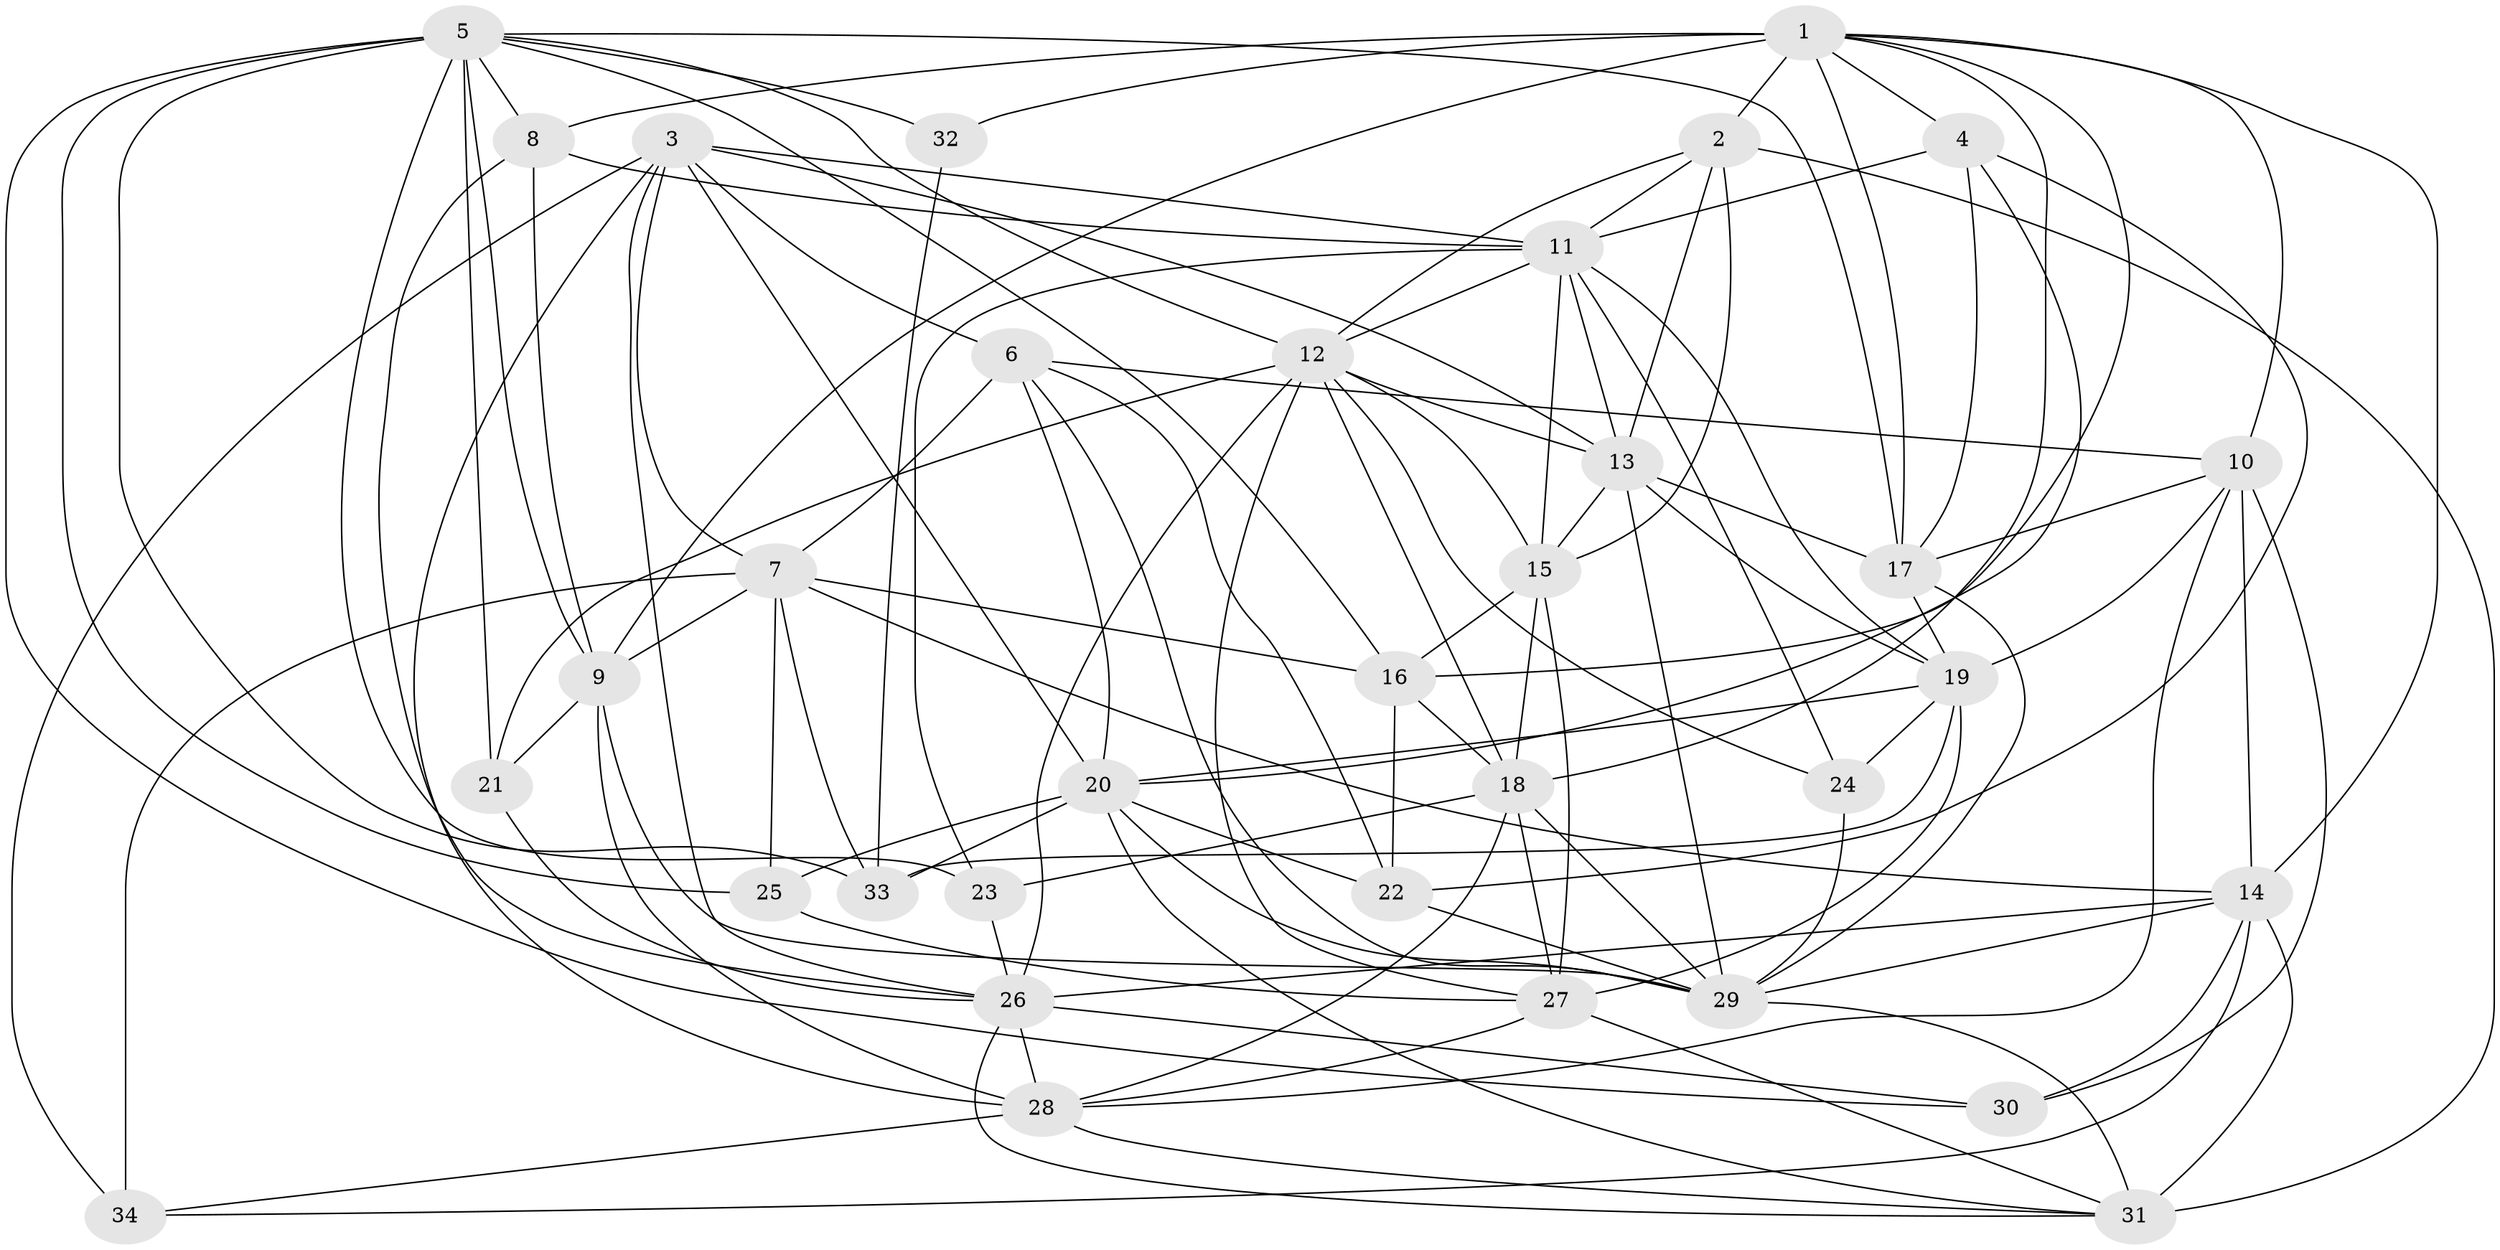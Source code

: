 // original degree distribution, {4: 1.0}
// Generated by graph-tools (version 1.1) at 2025/54/03/04/25 22:54:04]
// undirected, 34 vertices, 116 edges
graph export_dot {
  node [color=gray90,style=filled];
  1;
  2;
  3;
  4;
  5;
  6;
  7;
  8;
  9;
  10;
  11;
  12;
  13;
  14;
  15;
  16;
  17;
  18;
  19;
  20;
  21;
  22;
  23;
  24;
  25;
  26;
  27;
  28;
  29;
  30;
  31;
  32;
  33;
  34;
  1 -- 2 [weight=1.0];
  1 -- 4 [weight=1.0];
  1 -- 8 [weight=2.0];
  1 -- 9 [weight=2.0];
  1 -- 10 [weight=1.0];
  1 -- 14 [weight=1.0];
  1 -- 16 [weight=1.0];
  1 -- 17 [weight=1.0];
  1 -- 18 [weight=1.0];
  1 -- 32 [weight=1.0];
  2 -- 11 [weight=1.0];
  2 -- 12 [weight=1.0];
  2 -- 13 [weight=1.0];
  2 -- 15 [weight=1.0];
  2 -- 31 [weight=1.0];
  3 -- 6 [weight=3.0];
  3 -- 7 [weight=2.0];
  3 -- 11 [weight=1.0];
  3 -- 13 [weight=1.0];
  3 -- 20 [weight=1.0];
  3 -- 26 [weight=1.0];
  3 -- 28 [weight=1.0];
  3 -- 34 [weight=2.0];
  4 -- 11 [weight=1.0];
  4 -- 17 [weight=1.0];
  4 -- 20 [weight=2.0];
  4 -- 22 [weight=1.0];
  5 -- 8 [weight=1.0];
  5 -- 9 [weight=1.0];
  5 -- 12 [weight=1.0];
  5 -- 16 [weight=1.0];
  5 -- 17 [weight=1.0];
  5 -- 21 [weight=1.0];
  5 -- 23 [weight=1.0];
  5 -- 25 [weight=1.0];
  5 -- 30 [weight=1.0];
  5 -- 32 [weight=2.0];
  5 -- 33 [weight=1.0];
  6 -- 7 [weight=1.0];
  6 -- 10 [weight=1.0];
  6 -- 20 [weight=1.0];
  6 -- 22 [weight=1.0];
  6 -- 29 [weight=1.0];
  7 -- 9 [weight=1.0];
  7 -- 14 [weight=1.0];
  7 -- 16 [weight=1.0];
  7 -- 25 [weight=1.0];
  7 -- 33 [weight=1.0];
  7 -- 34 [weight=2.0];
  8 -- 9 [weight=1.0];
  8 -- 11 [weight=1.0];
  8 -- 26 [weight=1.0];
  9 -- 21 [weight=1.0];
  9 -- 28 [weight=3.0];
  9 -- 29 [weight=1.0];
  10 -- 14 [weight=1.0];
  10 -- 17 [weight=1.0];
  10 -- 19 [weight=1.0];
  10 -- 28 [weight=2.0];
  10 -- 30 [weight=1.0];
  11 -- 12 [weight=1.0];
  11 -- 13 [weight=2.0];
  11 -- 15 [weight=2.0];
  11 -- 19 [weight=1.0];
  11 -- 23 [weight=1.0];
  11 -- 24 [weight=1.0];
  12 -- 13 [weight=1.0];
  12 -- 15 [weight=2.0];
  12 -- 18 [weight=1.0];
  12 -- 21 [weight=1.0];
  12 -- 24 [weight=1.0];
  12 -- 26 [weight=1.0];
  12 -- 27 [weight=2.0];
  13 -- 15 [weight=2.0];
  13 -- 17 [weight=1.0];
  13 -- 19 [weight=1.0];
  13 -- 29 [weight=1.0];
  14 -- 26 [weight=2.0];
  14 -- 29 [weight=1.0];
  14 -- 30 [weight=1.0];
  14 -- 31 [weight=2.0];
  14 -- 34 [weight=1.0];
  15 -- 16 [weight=1.0];
  15 -- 18 [weight=1.0];
  15 -- 27 [weight=1.0];
  16 -- 18 [weight=1.0];
  16 -- 22 [weight=1.0];
  17 -- 19 [weight=2.0];
  17 -- 29 [weight=1.0];
  18 -- 23 [weight=1.0];
  18 -- 27 [weight=1.0];
  18 -- 28 [weight=1.0];
  18 -- 29 [weight=1.0];
  19 -- 20 [weight=2.0];
  19 -- 24 [weight=2.0];
  19 -- 27 [weight=2.0];
  19 -- 33 [weight=1.0];
  20 -- 22 [weight=1.0];
  20 -- 25 [weight=1.0];
  20 -- 29 [weight=1.0];
  20 -- 31 [weight=1.0];
  20 -- 33 [weight=2.0];
  21 -- 26 [weight=1.0];
  22 -- 29 [weight=2.0];
  23 -- 26 [weight=1.0];
  24 -- 29 [weight=2.0];
  25 -- 27 [weight=1.0];
  26 -- 28 [weight=1.0];
  26 -- 30 [weight=1.0];
  26 -- 31 [weight=1.0];
  27 -- 28 [weight=2.0];
  27 -- 31 [weight=1.0];
  28 -- 31 [weight=1.0];
  28 -- 34 [weight=1.0];
  29 -- 31 [weight=1.0];
  32 -- 33 [weight=1.0];
}
